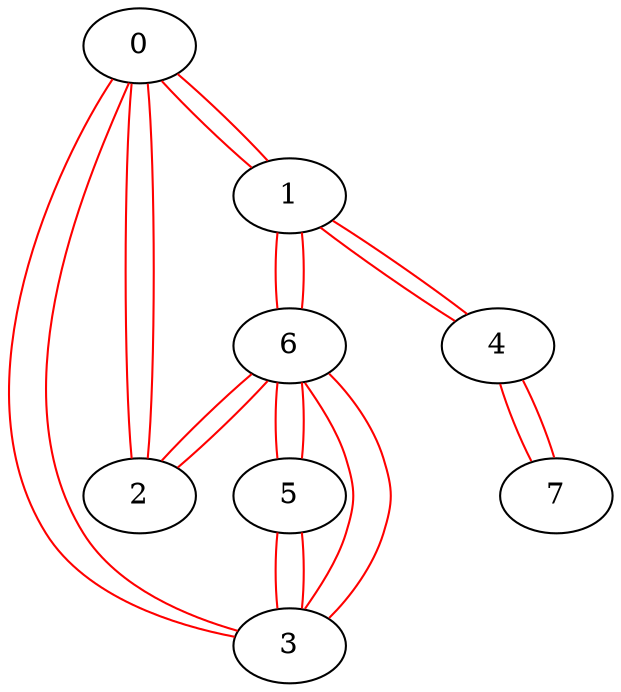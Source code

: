 graph{
0 -- 1 [color=red];
0 -- 2 [color=red];
0 -- 3 [color=red];
1 -- 0 [color=red];
1 -- 4 [color=red];
1 -- 6 [color=red];
2 -- 0 [color=red];
2 -- 6 [color=red];
3 -- 0 [color=red];
3 -- 5 [color=red];
3 -- 6 [color=red];
4 -- 1 [color=red];
4 -- 7 [color=red];
5 -- 3 [color=red];
5 -- 6 [color=red];
6 -- 1 [color=red];
6 -- 2 [color=red];
6 -- 3 [color=red];
6 -- 5 [color=red];
7 -- 4 [color=red];
}

